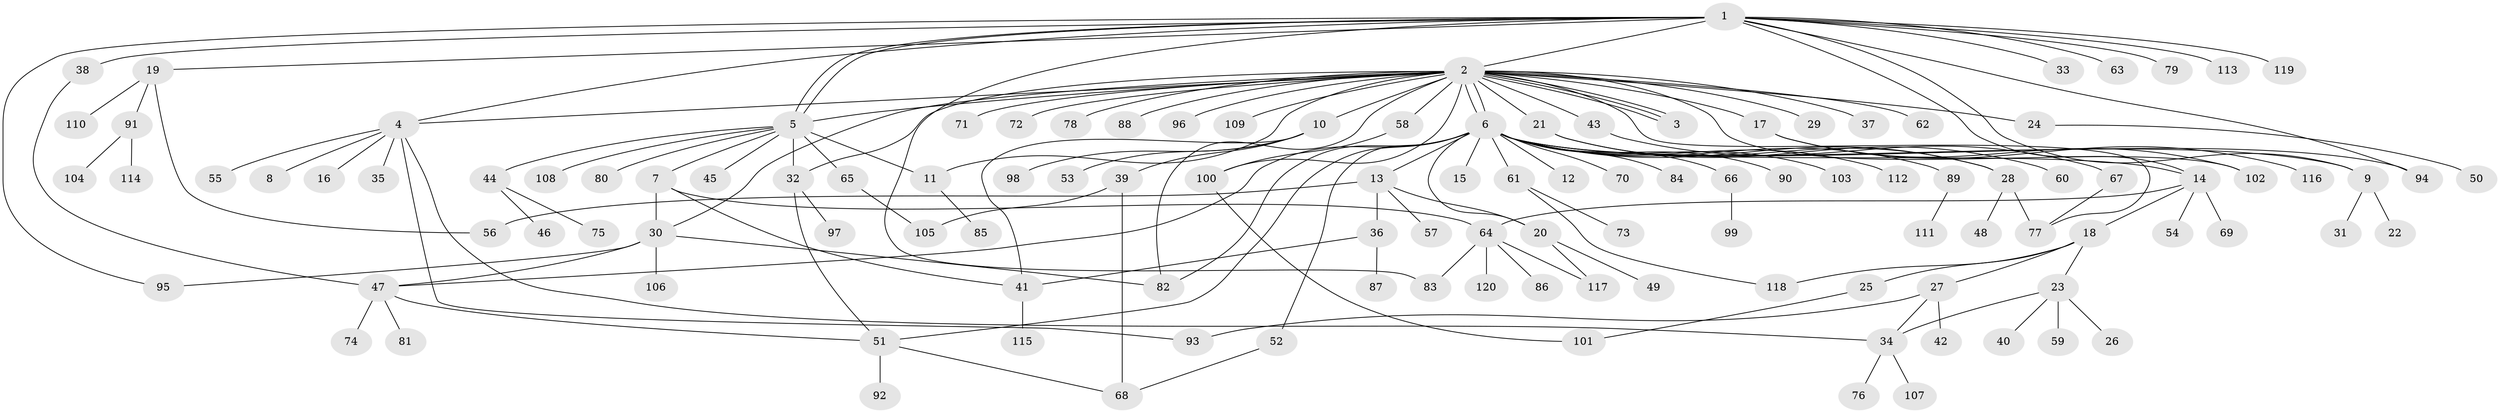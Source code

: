 // coarse degree distribution, {16: 0.011235955056179775, 29: 0.011235955056179775, 3: 0.10112359550561797, 7: 0.011235955056179775, 10: 0.011235955056179775, 23: 0.011235955056179775, 6: 0.056179775280898875, 2: 0.14606741573033707, 1: 0.5617977528089888, 5: 0.0449438202247191, 4: 0.033707865168539325}
// Generated by graph-tools (version 1.1) at 2025/41/03/06/25 10:41:46]
// undirected, 120 vertices, 158 edges
graph export_dot {
graph [start="1"]
  node [color=gray90,style=filled];
  1;
  2;
  3;
  4;
  5;
  6;
  7;
  8;
  9;
  10;
  11;
  12;
  13;
  14;
  15;
  16;
  17;
  18;
  19;
  20;
  21;
  22;
  23;
  24;
  25;
  26;
  27;
  28;
  29;
  30;
  31;
  32;
  33;
  34;
  35;
  36;
  37;
  38;
  39;
  40;
  41;
  42;
  43;
  44;
  45;
  46;
  47;
  48;
  49;
  50;
  51;
  52;
  53;
  54;
  55;
  56;
  57;
  58;
  59;
  60;
  61;
  62;
  63;
  64;
  65;
  66;
  67;
  68;
  69;
  70;
  71;
  72;
  73;
  74;
  75;
  76;
  77;
  78;
  79;
  80;
  81;
  82;
  83;
  84;
  85;
  86;
  87;
  88;
  89;
  90;
  91;
  92;
  93;
  94;
  95;
  96;
  97;
  98;
  99;
  100;
  101;
  102;
  103;
  104;
  105;
  106;
  107;
  108;
  109;
  110;
  111;
  112;
  113;
  114;
  115;
  116;
  117;
  118;
  119;
  120;
  1 -- 2;
  1 -- 4;
  1 -- 5;
  1 -- 5;
  1 -- 9;
  1 -- 14;
  1 -- 19;
  1 -- 33;
  1 -- 38;
  1 -- 63;
  1 -- 79;
  1 -- 83;
  1 -- 94;
  1 -- 95;
  1 -- 113;
  1 -- 119;
  2 -- 3;
  2 -- 3;
  2 -- 3;
  2 -- 4;
  2 -- 5;
  2 -- 6;
  2 -- 6;
  2 -- 10;
  2 -- 11;
  2 -- 17;
  2 -- 21;
  2 -- 24;
  2 -- 29;
  2 -- 30;
  2 -- 32;
  2 -- 37;
  2 -- 43;
  2 -- 58;
  2 -- 62;
  2 -- 71;
  2 -- 72;
  2 -- 77;
  2 -- 78;
  2 -- 82;
  2 -- 88;
  2 -- 96;
  2 -- 100;
  2 -- 102;
  2 -- 109;
  4 -- 8;
  4 -- 16;
  4 -- 34;
  4 -- 35;
  4 -- 55;
  4 -- 93;
  5 -- 7;
  5 -- 11;
  5 -- 32;
  5 -- 44;
  5 -- 45;
  5 -- 65;
  5 -- 80;
  5 -- 108;
  6 -- 9;
  6 -- 12;
  6 -- 13;
  6 -- 14;
  6 -- 15;
  6 -- 20;
  6 -- 28;
  6 -- 47;
  6 -- 51;
  6 -- 52;
  6 -- 61;
  6 -- 66;
  6 -- 70;
  6 -- 82;
  6 -- 84;
  6 -- 89;
  6 -- 90;
  6 -- 94;
  6 -- 103;
  6 -- 112;
  7 -- 30;
  7 -- 41;
  7 -- 64;
  9 -- 22;
  9 -- 31;
  10 -- 39;
  10 -- 41;
  10 -- 53;
  10 -- 98;
  11 -- 85;
  13 -- 20;
  13 -- 36;
  13 -- 56;
  13 -- 57;
  14 -- 18;
  14 -- 54;
  14 -- 64;
  14 -- 69;
  17 -- 102;
  17 -- 116;
  18 -- 23;
  18 -- 25;
  18 -- 27;
  18 -- 118;
  19 -- 56;
  19 -- 91;
  19 -- 110;
  20 -- 49;
  20 -- 117;
  21 -- 28;
  21 -- 60;
  23 -- 26;
  23 -- 34;
  23 -- 40;
  23 -- 59;
  24 -- 50;
  25 -- 101;
  27 -- 34;
  27 -- 42;
  27 -- 93;
  28 -- 48;
  28 -- 77;
  30 -- 47;
  30 -- 82;
  30 -- 95;
  30 -- 106;
  32 -- 51;
  32 -- 97;
  34 -- 76;
  34 -- 107;
  36 -- 41;
  36 -- 87;
  38 -- 47;
  39 -- 68;
  39 -- 105;
  41 -- 115;
  43 -- 67;
  44 -- 46;
  44 -- 75;
  47 -- 51;
  47 -- 74;
  47 -- 81;
  51 -- 68;
  51 -- 92;
  52 -- 68;
  58 -- 100;
  61 -- 73;
  61 -- 118;
  64 -- 83;
  64 -- 86;
  64 -- 117;
  64 -- 120;
  65 -- 105;
  66 -- 99;
  67 -- 77;
  89 -- 111;
  91 -- 104;
  91 -- 114;
  100 -- 101;
}
